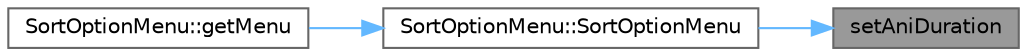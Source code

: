 digraph "setAniDuration"
{
 // LATEX_PDF_SIZE
  bgcolor="transparent";
  edge [fontname=Helvetica,fontsize=10,labelfontname=Helvetica,labelfontsize=10];
  node [fontname=Helvetica,fontsize=10,shape=box,height=0.2,width=0.4];
  rankdir="RL";
  Node1 [id="Node000001",label="setAniDuration",height=0.2,width=0.4,color="gray40", fillcolor="grey60", style="filled", fontcolor="black",tooltip="设置动画持续时间"];
  Node1 -> Node2 [id="edge1_Node000001_Node000002",dir="back",color="steelblue1",style="solid",tooltip=" "];
  Node2 [id="Node000002",label="SortOptionMenu::SortOptionMenu",height=0.2,width=0.4,color="grey40", fillcolor="white", style="filled",URL="$class_sort_option_menu.html#aef8d5f2cd6f15b98a52995507af6a09d",tooltip="构造函数，初始化歌曲排序选项菜单"];
  Node2 -> Node3 [id="edge2_Node000002_Node000003",dir="back",color="steelblue1",style="solid",tooltip=" "];
  Node3 [id="Node000003",label="SortOptionMenu::getMenu",height=0.2,width=0.4,color="grey40", fillcolor="white", style="filled",URL="$class_sort_option_menu.html#abdbab2b6bba567c8af2f4d009dee68f2",tooltip="获取当前菜单对象"];
}
